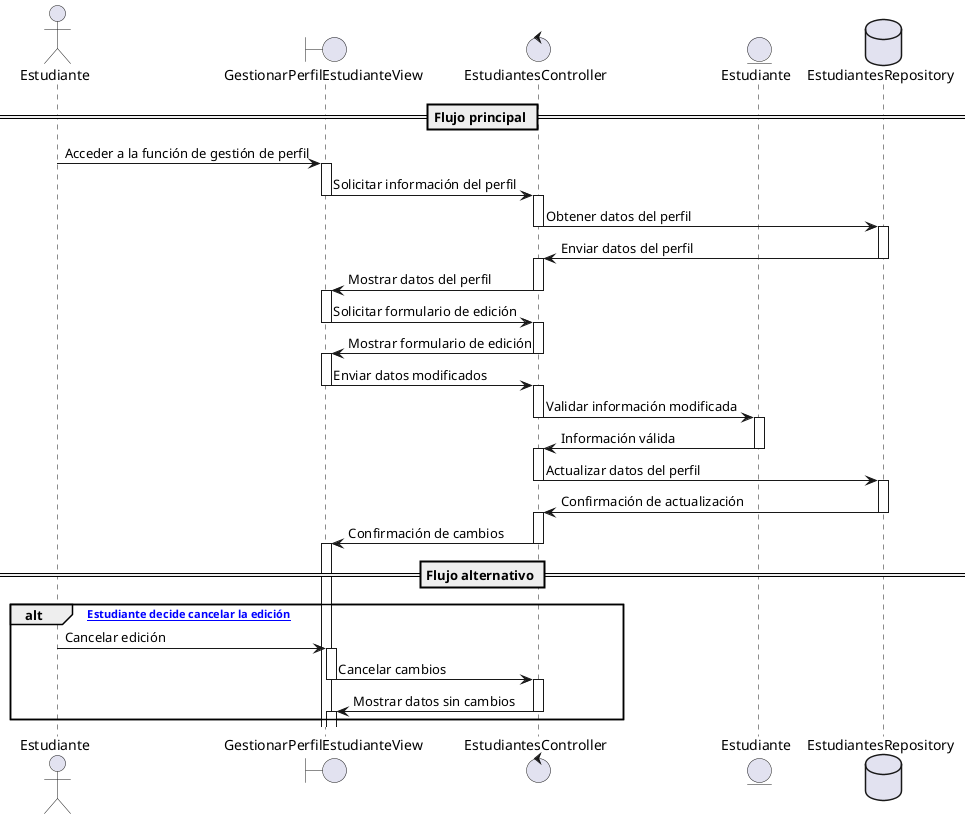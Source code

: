 @startuml
actor Estudiante
boundary "GestionarPerfilEstudianteView" as View
control "EstudiantesController" as Controller
entity "Estudiante" as Model
database "EstudiantesRepository" as Repository

== Flujo principal ==
Estudiante -> View --++: Acceder a la función de gestión de perfil
View -> Controller --++: Solicitar información del perfil
Controller -> Repository --++: Obtener datos del perfil
Repository -> Controller --++: Enviar datos del perfil
Controller -> View --++: Mostrar datos del perfil

View -> Controller --++: Solicitar formulario de edición
Controller -> View --++: Mostrar formulario de edición
View -> Controller --++: Enviar datos modificados
Controller -> Model --++: Validar información modificada
Model -> Controller --++: Información válida
Controller -> Repository --++: Actualizar datos del perfil
Repository -> Controller --++: Confirmación de actualización
Controller -> View --++: Confirmación de cambios


== Flujo alternativo ==

alt [Est Estudiante decide cancelar la edición]
    Estudiante -> View --++: Cancelar edición
    View -> Controller --++: Cancelar cambios
    Controller -> View --++: Mostrar datos sin cambios
end
@enduml